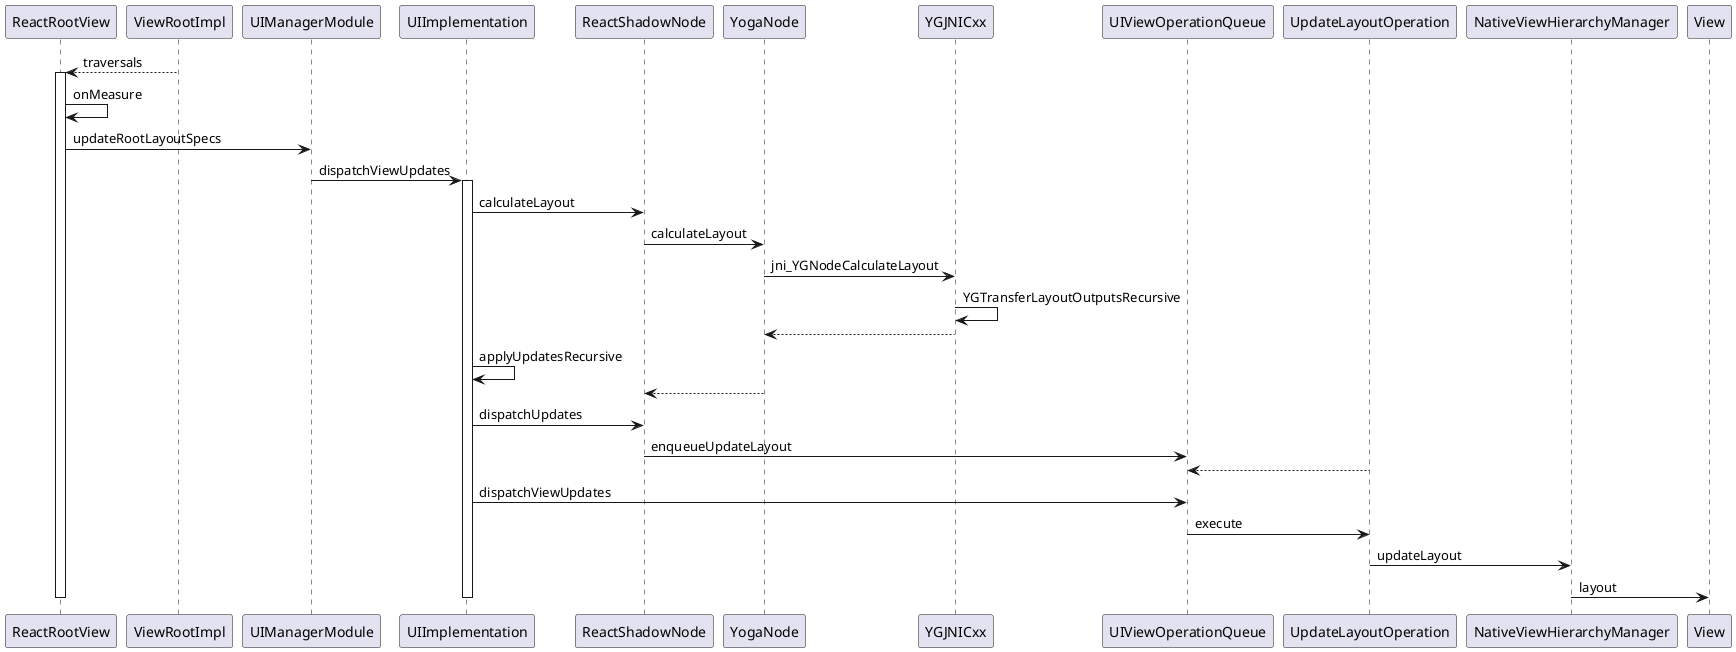 @startuml
'未加载

ReactRootView <-- ViewRootImpl:traversals

activate ReactRootView

ReactRootView -> ReactRootView:onMeasure
ReactRootView -> UIManagerModule:updateRootLayoutSpecs
UIManagerModule -> UIImplementation:dispatchViewUpdates

activate UIImplementation

UIImplementation -> ReactShadowNode:calculateLayout
ReactShadowNode -> YogaNode:calculateLayout

YogaNode -> YGJNICxx:jni_YGNodeCalculateLayout
YGJNICxx -> YGJNICxx:YGTransferLayoutOutputsRecursive

YogaNode <-- YGJNICxx

UIImplementation -> UIImplementation:applyUpdatesRecursive
ReactShadowNode <-- YogaNode
UIImplementation -> ReactShadowNode:dispatchUpdates
ReactShadowNode -> UIViewOperationQueue:enqueueUpdateLayout
UIViewOperationQueue <-- UpdateLayoutOperation
UIImplementation -> UIViewOperationQueue:dispatchViewUpdates
UIViewOperationQueue -> UpdateLayoutOperation:execute
UpdateLayoutOperation -> NativeViewHierarchyManager:updateLayout
NativeViewHierarchyManager -> View:layout


deactivate UIImplementation





deactivate ReactRootView

@enduml
